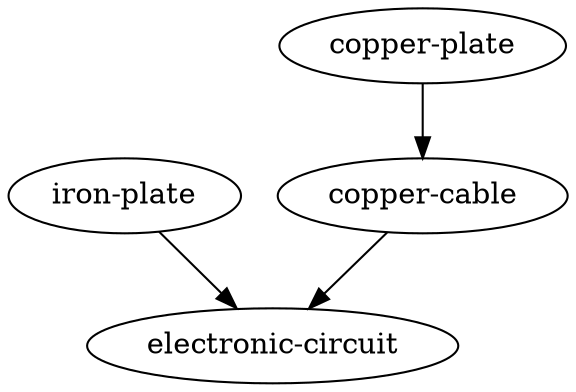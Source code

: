digraph {
  "copper-cable"
  "copper-plate"
  "iron-plate"
  "electronic-circuit" [factorioTarget = 10]

  "iron-plate" -> "electronic-circuit";
  "copper-plate" -> "copper-cable" -> "electronic-circuit";
}
